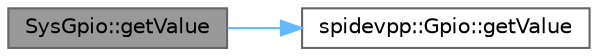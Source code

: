 digraph "SysGpio::getValue"
{
 // LATEX_PDF_SIZE
  bgcolor="transparent";
  edge [fontname=Helvetica,fontsize=10,labelfontname=Helvetica,labelfontsize=10];
  node [fontname=Helvetica,fontsize=10,shape=box,height=0.2,width=0.4];
  rankdir="LR";
  Node1 [label="SysGpio::getValue",height=0.2,width=0.4,color="gray40", fillcolor="grey60", style="filled", fontcolor="black",tooltip=" "];
  Node1 -> Node2 [color="steelblue1",style="solid"];
  Node2 [label="spidevpp::Gpio::getValue",height=0.2,width=0.4,color="grey40", fillcolor="white", style="filled",URL="$classspidevpp_1_1_gpio.html#adf895aa115a073e285f3ff79abe629c5",tooltip=" "];
}
